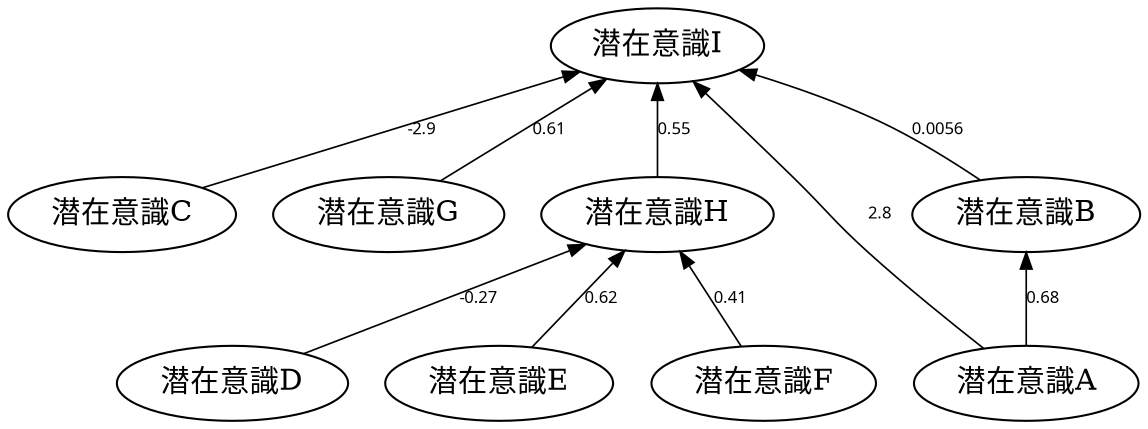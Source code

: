 digraph  fit {
rankdir=TB;
size="8,8";
edge [fontname="sans"  ,fontsize=8,arrowsize = 0.8,penwidth=0.8];
graph [ordering = out,splines = true,overlap = false];
center=1;
node [shape =ellipse];潜在意識A 潜在意識B 潜在意識C 潜在意識D 潜在意識E 潜在意識F 潜在意識G 潜在意識H 潜在意識I;
node [fontname="serif" ,fontsize=14, shape=box];
{rank=min };
潜在意識B->潜在意識A[label=0.68,dir=back];
潜在意識I->潜在意識C[label=-2.9,dir=back];
潜在意識I->潜在意識G[label=0.61,dir=back];
潜在意識I->潜在意識H[label=0.55,dir=back];
潜在意識I->潜在意識A[label=2.8,dir=back];
潜在意識I->潜在意識B[label=0.0056,dir=back];
潜在意識H->潜在意識D[label=-0.27,dir=back];
潜在意識H->潜在意識E[label=0.62,dir=back];
潜在意識H->潜在意識F[label=0.41,dir=back];
}
